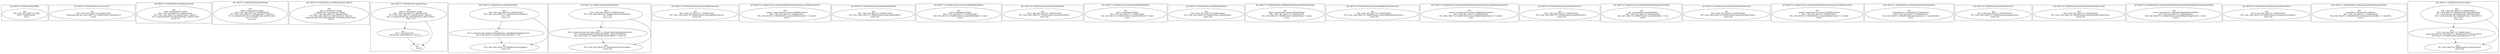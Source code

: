 digraph "7.ts" {
subgraph "cluster_@ts_files/7.ts: %dflt.[static]%dflt()" {
  label="@ts_files/7.ts: %dflt.[static]%dflt()";
  Node32750 [label="id:0
      this = this: @ts_files/7.ts: %dflt
      TAG = 'GlobalContext'
      return"];
}
subgraph "cluster_@ts_files/7.ts: GlobalContext.constructor()" {
  label="@ts_files/7.ts: GlobalContext.constructor()";
  Node40730 [label="id:0
      this = this: @ts_files/7.ts: GlobalContext
      instanceinvoke this.<@ts_files/7.ts: GlobalContext.%instInit()>()
      return"];
}
subgraph "cluster_@ts_files/7.ts: GlobalContext.getObject(string)" {
  label="@ts_files/7.ts: GlobalContext.getObject(string)";
  Node44330 [label="id:0
      value = parameter0: string
      this = this: @ts_files/7.ts: GlobalContext
      %0 = this.<@ts_files/7.ts: GlobalContext._objects>
      %1 = instanceinvoke %0.<@%unk/%unk: .get()>(value)
      return %1"];
}
subgraph "cluster_@ts_files/7.ts: GlobalContext.getT(string)" {
  label="@ts_files/7.ts: GlobalContext.getT(string)";
  Node39180 [label="id:0
      value = parameter0: string
      this = this: @ts_files/7.ts: GlobalContext
      %0 = this.<@ts_files/7.ts: GlobalContext._objects>
      %1 = instanceinvoke %0.<@%unk/%unk: .get()>(value)
      %2 = <T>%1
      return %2"];
}
subgraph "cluster_@ts_files/7.ts: GlobalContext.setObject(string, Object)" {
  label="@ts_files/7.ts: GlobalContext.setObject(string, Object)";
  Node51200 [label="id:0
      key = parameter0: string
      objectClass = parameter1: Object
      this = this: @ts_files/7.ts: GlobalContext
      %0 = this.<@ts_files/7.ts: GlobalContext._objects>
      instanceinvoke %0.<@%unk/%unk: .set()>(key, objectClass)
      return"];
}
subgraph "cluster_@ts_files/7.ts: GlobalContext.apply(string)" {
  label="@ts_files/7.ts: GlobalContext.apply(string)";
  Node40640 [label="id:0
      value = parameter0: string
      this = this: @ts_files/7.ts: GlobalContext
      %0 = this.<@ts_files/7.ts: GlobalContext._objects>
      func = instanceinvoke %0.<@%unk/%unk: .get()>(value)
      if func != 0"];
  Node40641 [label="id:1
      %1 = <Function>func
      staticinvoke <@%unk/%unk: .%1()>()"];
  Node40642 [label="id:2
      return"];
  Node40640 -> Node40641;
  Node40640 -> Node40642;
  Node40641 -> Node40642;
}
subgraph "cluster_@ts_files/7.ts: GlobalContext.getDisplayInfo()" {
  label="@ts_files/7.ts: GlobalContext.getDisplayInfo()";
  Node42930 [label="id:0
      this = this: @ts_files/7.ts: GlobalContext
      %0 = this.<@ts_files/7.ts: GlobalContext.mDisplay>
      %1 = !%0
      if %1 != 0"];
  Node42931 [label="id:1
      %2 = instanceinvoke display.<@%unk/%unk: .getDefaultDisplaySync()>()
      this.<@ts_files/7.ts: GlobalContext.mDisplay> = %2"];
  Node42932 [label="id:2
      %3 = this.<@ts_files/7.ts: GlobalContext.mDisplay>
      return %3"];
  Node42930 -> Node42931;
  Node42930 -> Node42932;
  Node42931 -> Node42932;
}
subgraph "cluster_@ts_files/7.ts: GlobalContext.getCutoutInfo()" {
  label="@ts_files/7.ts: GlobalContext.getCutoutInfo()";
  Node42110 [label="id:0
      this = this: @ts_files/7.ts: GlobalContext
      %0 = this.<@ts_files/7.ts: GlobalContext.mCutoutInfo>
      %1 = !%0
      if %1 != 0"];
  Node42111 [label="id:1
      %2 = instanceinvoke this.<@ts_files/7.ts: GlobalContext.getDisplayInfo()>()
      %3 = instanceinvoke %2.<@%unk/%unk: .getCutoutInfo()>()
      this.<@ts_files/7.ts: GlobalContext.mCutoutInfo> = await %3"];
  Node42112 [label="id:2
      %4 = this.<@ts_files/7.ts: GlobalContext.mCutoutInfo>
      return %4"];
  Node42110 -> Node42111;
  Node42110 -> Node42112;
  Node42111 -> Node42112;
}
subgraph "cluster_@ts_files/7.ts: GlobalContext.getCameraAbilityContext()" {
  label="@ts_files/7.ts: GlobalContext.getCameraAbilityContext()";
  Node52150 [label="id:0
      this = this: @ts_files/7.ts: GlobalContext
      %0 = this.<@ts_files/7.ts: GlobalContext.cameraAbilityContext>
      return %0"];
}
subgraph "cluster_@ts_files/7.ts: GlobalContext.setCameraAbilityContext(common.UIAbilityContext)" {
  label="@ts_files/7.ts: GlobalContext.setCameraAbilityContext(common.UIAbilityContext)";
  Node75390 [label="id:0
      context = parameter0: common.UIAbilityContext
      this = this: @ts_files/7.ts: GlobalContext
      this.<@ts_files/7.ts: GlobalContext.cameraAbilityContext> = context
      return"];
}
subgraph "cluster_@ts_files/7.ts: GlobalContext.getCameraAbilityWant()" {
  label="@ts_files/7.ts: GlobalContext.getCameraAbilityWant()";
  Node48840 [label="id:0
      this = this: @ts_files/7.ts: GlobalContext
      %0 = this.<@ts_files/7.ts: GlobalContext.cameraAbilityWant>
      return %0"];
}
subgraph "cluster_@ts_files/7.ts: GlobalContext.setCameraAbilityWant(Want)" {
  label="@ts_files/7.ts: GlobalContext.setCameraAbilityWant(Want)";
  Node53060 [label="id:0
      want = parameter0: Want
      this = this: @ts_files/7.ts: GlobalContext
      this.<@ts_files/7.ts: GlobalContext.cameraAbilityWant> = want
      return"];
}
subgraph "cluster_@ts_files/7.ts: GlobalContext.getCameraNewWant()" {
  label="@ts_files/7.ts: GlobalContext.getCameraNewWant()";
  Node44640 [label="id:0
      this = this: @ts_files/7.ts: GlobalContext
      %0 = this.<@ts_files/7.ts: GlobalContext.cameraNewWant>
      return %0"];
}
subgraph "cluster_@ts_files/7.ts: GlobalContext.setCameraNewWant(Want)" {
  label="@ts_files/7.ts: GlobalContext.setCameraNewWant(Want)";
  Node48860 [label="id:0
      want = parameter0: Want
      this = this: @ts_files/7.ts: GlobalContext
      this.<@ts_files/7.ts: GlobalContext.cameraNewWant> = want
      return"];
}
subgraph "cluster_@ts_files/7.ts: GlobalContext.getWindowStage()" {
  label="@ts_files/7.ts: GlobalContext.getWindowStage()";
  Node43030 [label="id:0
      this = this: @ts_files/7.ts: GlobalContext
      %0 = this.<@ts_files/7.ts: GlobalContext.windowStage>
      return %0"];
}
subgraph "cluster_@ts_files/7.ts: GlobalContext.setWindowStage(window.WindowStage)" {
  label="@ts_files/7.ts: GlobalContext.setWindowStage(window.WindowStage)";
  Node61570 [label="id:0
      stage = parameter0: window.WindowStage
      this = this: @ts_files/7.ts: GlobalContext
      this.<@ts_files/7.ts: GlobalContext.windowStage> = stage
      return"];
}
subgraph "cluster_@ts_files/7.ts: GlobalContext.getCameraAbilityStageContext()" {
  label="@ts_files/7.ts: GlobalContext.getCameraAbilityStageContext()";
  Node57150 [label="id:0
      this = this: @ts_files/7.ts: GlobalContext
      %0 = this.<@ts_files/7.ts: GlobalContext.cameraAbilityStageContext>
      return %0"];
}
subgraph "cluster_@ts_files/7.ts: GlobalContext.setCameraAbilityStageContext(common.AbilityStageContext)" {
  label="@ts_files/7.ts: GlobalContext.setCameraAbilityStageContext(common.AbilityStageContext)";
  Node83810 [label="id:0
      context = parameter0: common.AbilityStageContext
      this = this: @ts_files/7.ts: GlobalContext
      this.<@ts_files/7.ts: GlobalContext.cameraAbilityStageContext> = context
      return"];
}
subgraph "cluster_@ts_files/7.ts: GlobalContext.getCameraWinClass()" {
  label="@ts_files/7.ts: GlobalContext.getCameraWinClass()";
  Node45600 [label="id:0
      this = this: @ts_files/7.ts: GlobalContext
      %0 = this.<@ts_files/7.ts: GlobalContext.cameraWinClass>
      return %0"];
}
subgraph "cluster_@ts_files/7.ts: GlobalContext.setCameraWinClass(window.Window)" {
  label="@ts_files/7.ts: GlobalContext.setCameraWinClass(window.Window)";
  Node59140 [label="id:0
      win = parameter0: window.Window
      this = this: @ts_files/7.ts: GlobalContext
      this.<@ts_files/7.ts: GlobalContext.cameraWinClass> = win
      return"];
}
subgraph "cluster_@ts_files/7.ts: GlobalContext.getCameraSettingContext()" {
  label="@ts_files/7.ts: GlobalContext.getCameraSettingContext()";
  Node52310 [label="id:0
      this = this: @ts_files/7.ts: GlobalContext
      %0 = this.<@ts_files/7.ts: GlobalContext.cameraSettingContext>
      return %0"];
}
subgraph "cluster_@ts_files/7.ts: GlobalContext.setCameraSettingContext(common.UIAbilityContext)" {
  label="@ts_files/7.ts: GlobalContext.setCameraSettingContext(common.UIAbilityContext)";
  Node75550 [label="id:0
      context = parameter0: common.UIAbilityContext
      this = this: @ts_files/7.ts: GlobalContext
      this.<@ts_files/7.ts: GlobalContext.cameraSettingContext> = context
      return"];
}
subgraph "cluster_@ts_files/7.ts: GlobalContext.setPromptAction(PromptAction)" {
  label="@ts_files/7.ts: GlobalContext.setPromptAction(PromptAction)";
  Node56790 [label="id:0
      promptAction = parameter0: PromptAction
      this = this: @ts_files/7.ts: GlobalContext
      this.<@ts_files/7.ts: GlobalContext.promptAction> = promptAction
      return"];
}
subgraph "cluster_@ts_files/7.ts: GlobalContext.getPromptAction()" {
  label="@ts_files/7.ts: GlobalContext.getPromptAction()";
  Node44190 [label="id:0
      this = this: @ts_files/7.ts: GlobalContext
      %0 = this.<@ts_files/7.ts: GlobalContext.promptAction>
      return %0"];
}
subgraph "cluster_@ts_files/7.ts: GlobalContext.getCameraWindowStageEvent()" {
  label="@ts_files/7.ts: GlobalContext.getCameraWindowStageEvent()";
  Node54020 [label="id:0
      this = this: @ts_files/7.ts: GlobalContext
      %0 = this.<@ts_files/7.ts: GlobalContext.cameraWindowStageEvent>
      return %0"];
}
subgraph "cluster_@ts_files/7.ts: GlobalContext.setCameraWindowStageEvent(window.WindowStageEventType)" {
  label="@ts_files/7.ts: GlobalContext.setCameraWindowStageEvent(window.WindowStageEventType)";
  Node81880 [label="id:0
      event = parameter0: window.WindowStageEventType
      this = this: @ts_files/7.ts: GlobalContext
      this.<@ts_files/7.ts: GlobalContext.cameraWindowStageEvent> = event
      return"];
}
subgraph "cluster_@ts_files/7.ts: GlobalContext.getXComponentController()" {
  label="@ts_files/7.ts: GlobalContext.getXComponentController()";
  Node52660 [label="id:0
      this = this: @ts_files/7.ts: GlobalContext
      %0 = this.<@ts_files/7.ts: GlobalContext.xComponentController>
      return %0"];
}
subgraph "cluster_@ts_files/7.ts: GlobalContext.setXComponentController(unknown)" {
  label="@ts_files/7.ts: GlobalContext.setXComponentController(unknown)";
  Node60620 [label="id:0
      controller = parameter0: unknown
      this = this: @ts_files/7.ts: GlobalContext
      this.<@ts_files/7.ts: GlobalContext.xComponentController> = controller
      return"];
}
subgraph "cluster_@ts_files/7.ts: GlobalContext.[static]get()" {
  label="@ts_files/7.ts: GlobalContext.[static]get()";
  Node40030 [label="id:0
      this = this: @ts_files/7.ts: GlobalContext
      %0 = @ts_files/7.ts: GlobalContext.[static]instance
      %1 = staticinvoke <@%unk/%unk: .Boolean()>(%0)
      %2 = instanceinvoke %1.<@%unk/%unk: .valueOf()>()
      %3 = !%2
      if %3 != 0"];
  Node40031 [label="id:1
      %4 = new @ts_files/7.ts: GlobalContext
      instanceinvoke %4.<@ts_files/7.ts: GlobalContext.constructor()>()
      @ts_files/7.ts: GlobalContext.[static]instance = %4"];
  Node40032 [label="id:2
      %5 = @ts_files/7.ts: GlobalContext.[static]instance
      return %5"];
  Node40030 -> Node40031;
  Node40030 -> Node40032;
  Node40031 -> Node40032;
}
}
